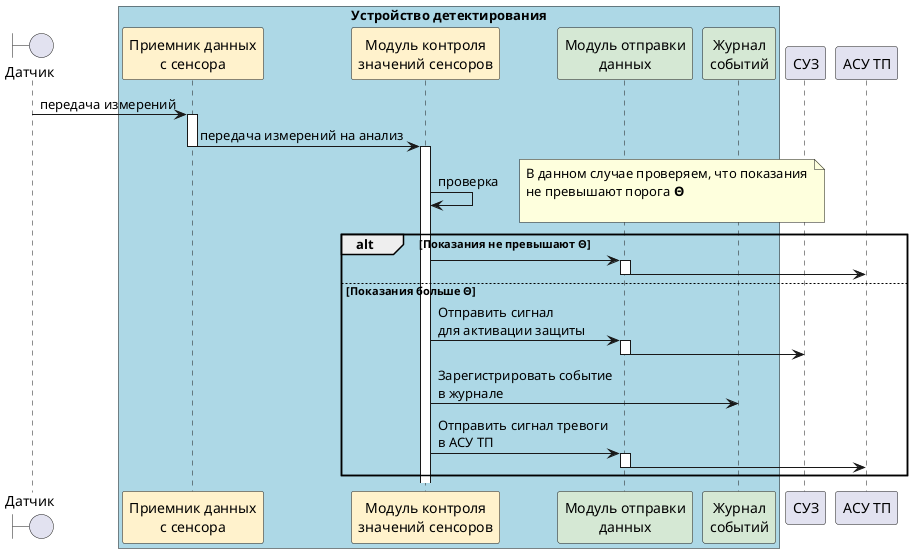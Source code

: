 @startuml "Контроль аналогового значения от датчиков"

boundary Датчик as detector
box "Устройство детектирования" #LightBlue
participant "Приемник данных\nс сенсора" as data_receiver #FFF2CC
participant "Модуль контроля\nзначений сенсоров" as control_system #FFF2CC
participant "Модуль отправки\nданных" as data_sender #D5E8D4
participant "Журнал\nсобытий" as journal #D5E8D4
end box
participant "СУЗ" as ss
participant "АСУ ТП" as asu


detector -> data_receiver: передача измерений
activate data_receiver
data_receiver -> control_system: передача измерений на анализ
deactivate data_receiver
activate control_system
control_system -> control_system: проверка
note right
    В данном случае проверяем, что показания 
    не превышают порога **Θ**

end note
alt Показания не превышают Θ
control_system -> data_sender
activate data_sender
data_sender -> asu
deactivate data_sender
else Показания больше Θ
control_system -> data_sender: Отправить сигнал\nдля активации защиты
activate data_sender
data_sender -> ss
deactivate data_sender
control_system -> journal: Зарегистрировать событие\nв журнале
control_system -> data_sender: Отправить сигнал тревоги\nв АСУ ТП
activate data_sender
data_sender -> asu
deactivate data_sender
end


@enduml